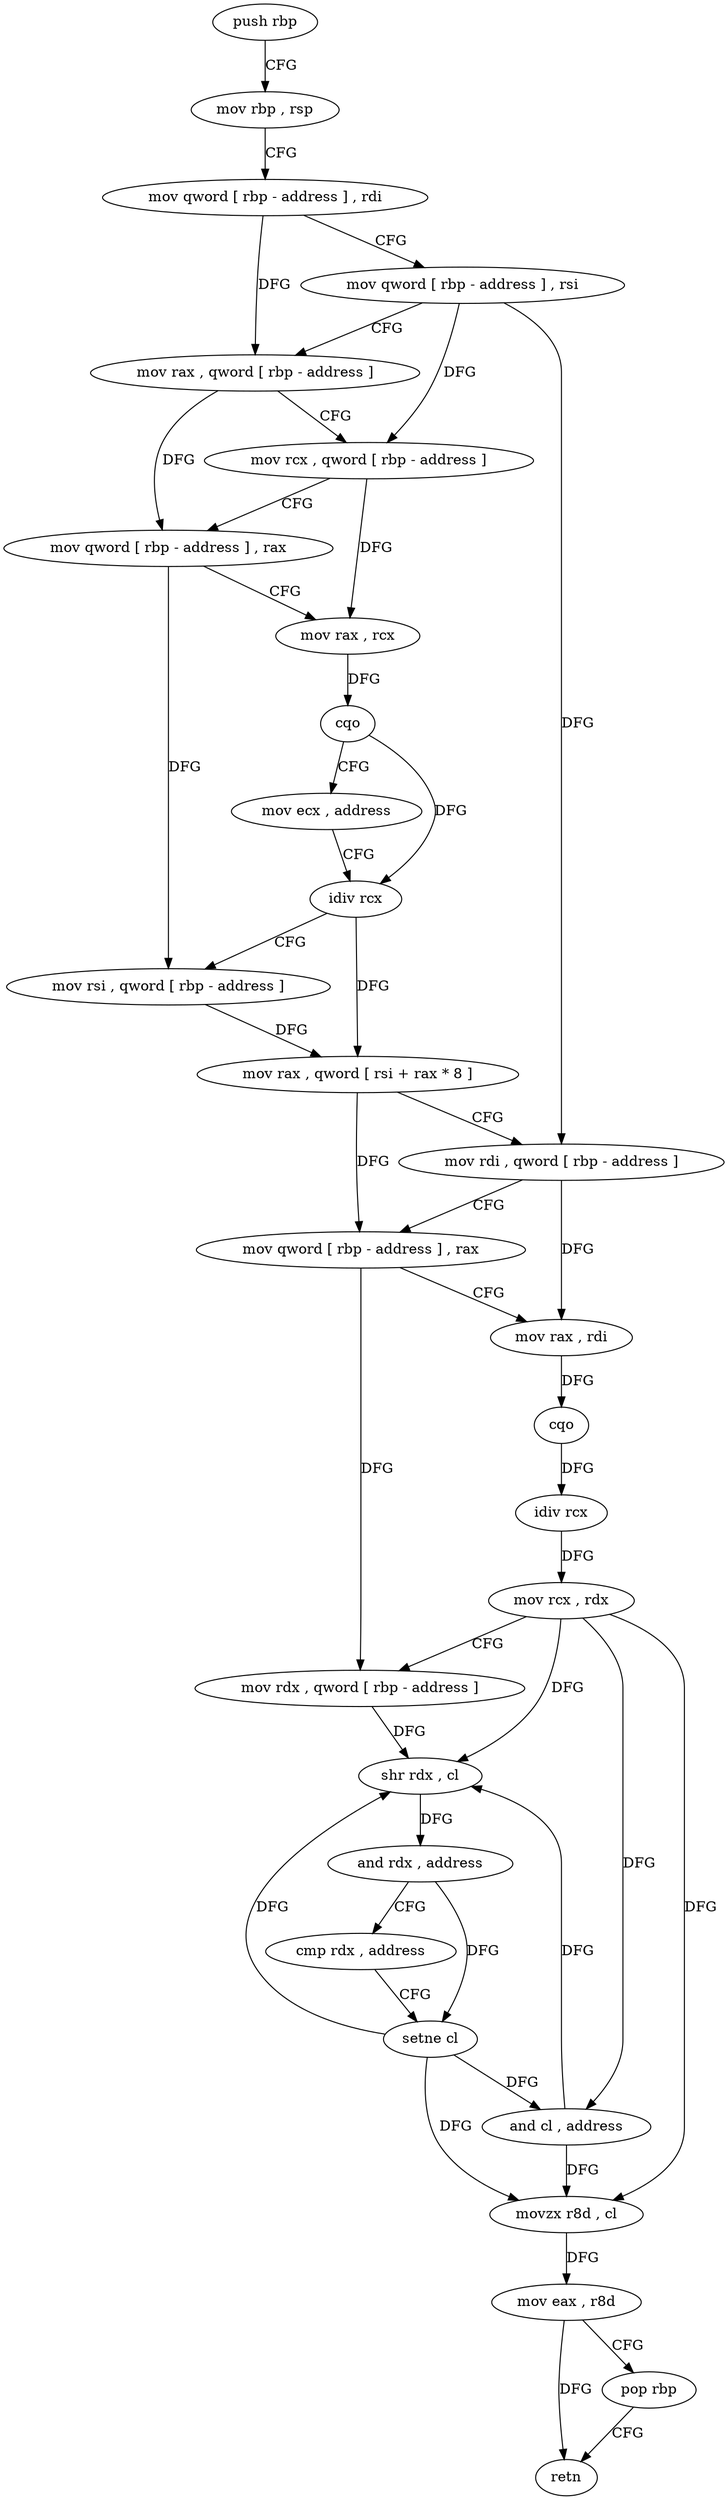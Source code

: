 digraph "func" {
"4290256" [label = "push rbp" ]
"4290257" [label = "mov rbp , rsp" ]
"4290260" [label = "mov qword [ rbp - address ] , rdi" ]
"4290264" [label = "mov qword [ rbp - address ] , rsi" ]
"4290268" [label = "mov rax , qword [ rbp - address ]" ]
"4290272" [label = "mov rcx , qword [ rbp - address ]" ]
"4290276" [label = "mov qword [ rbp - address ] , rax" ]
"4290280" [label = "mov rax , rcx" ]
"4290283" [label = "cqo" ]
"4290285" [label = "mov ecx , address" ]
"4290290" [label = "idiv rcx" ]
"4290293" [label = "mov rsi , qword [ rbp - address ]" ]
"4290297" [label = "mov rax , qword [ rsi + rax * 8 ]" ]
"4290301" [label = "mov rdi , qword [ rbp - address ]" ]
"4290305" [label = "mov qword [ rbp - address ] , rax" ]
"4290309" [label = "mov rax , rdi" ]
"4290312" [label = "cqo" ]
"4290314" [label = "idiv rcx" ]
"4290317" [label = "mov rcx , rdx" ]
"4290320" [label = "mov rdx , qword [ rbp - address ]" ]
"4290324" [label = "shr rdx , cl" ]
"4290327" [label = "and rdx , address" ]
"4290334" [label = "cmp rdx , address" ]
"4290338" [label = "setne cl" ]
"4290341" [label = "and cl , address" ]
"4290344" [label = "movzx r8d , cl" ]
"4290348" [label = "mov eax , r8d" ]
"4290351" [label = "pop rbp" ]
"4290352" [label = "retn" ]
"4290256" -> "4290257" [ label = "CFG" ]
"4290257" -> "4290260" [ label = "CFG" ]
"4290260" -> "4290264" [ label = "CFG" ]
"4290260" -> "4290268" [ label = "DFG" ]
"4290264" -> "4290268" [ label = "CFG" ]
"4290264" -> "4290272" [ label = "DFG" ]
"4290264" -> "4290301" [ label = "DFG" ]
"4290268" -> "4290272" [ label = "CFG" ]
"4290268" -> "4290276" [ label = "DFG" ]
"4290272" -> "4290276" [ label = "CFG" ]
"4290272" -> "4290280" [ label = "DFG" ]
"4290276" -> "4290280" [ label = "CFG" ]
"4290276" -> "4290293" [ label = "DFG" ]
"4290280" -> "4290283" [ label = "DFG" ]
"4290283" -> "4290285" [ label = "CFG" ]
"4290283" -> "4290290" [ label = "DFG" ]
"4290285" -> "4290290" [ label = "CFG" ]
"4290290" -> "4290293" [ label = "CFG" ]
"4290290" -> "4290297" [ label = "DFG" ]
"4290293" -> "4290297" [ label = "DFG" ]
"4290297" -> "4290301" [ label = "CFG" ]
"4290297" -> "4290305" [ label = "DFG" ]
"4290301" -> "4290305" [ label = "CFG" ]
"4290301" -> "4290309" [ label = "DFG" ]
"4290305" -> "4290309" [ label = "CFG" ]
"4290305" -> "4290320" [ label = "DFG" ]
"4290309" -> "4290312" [ label = "DFG" ]
"4290312" -> "4290314" [ label = "DFG" ]
"4290314" -> "4290317" [ label = "DFG" ]
"4290317" -> "4290320" [ label = "CFG" ]
"4290317" -> "4290324" [ label = "DFG" ]
"4290317" -> "4290341" [ label = "DFG" ]
"4290317" -> "4290344" [ label = "DFG" ]
"4290320" -> "4290324" [ label = "DFG" ]
"4290324" -> "4290327" [ label = "DFG" ]
"4290327" -> "4290334" [ label = "CFG" ]
"4290327" -> "4290338" [ label = "DFG" ]
"4290334" -> "4290338" [ label = "CFG" ]
"4290338" -> "4290341" [ label = "DFG" ]
"4290338" -> "4290324" [ label = "DFG" ]
"4290338" -> "4290344" [ label = "DFG" ]
"4290341" -> "4290344" [ label = "DFG" ]
"4290341" -> "4290324" [ label = "DFG" ]
"4290344" -> "4290348" [ label = "DFG" ]
"4290348" -> "4290351" [ label = "CFG" ]
"4290348" -> "4290352" [ label = "DFG" ]
"4290351" -> "4290352" [ label = "CFG" ]
}
